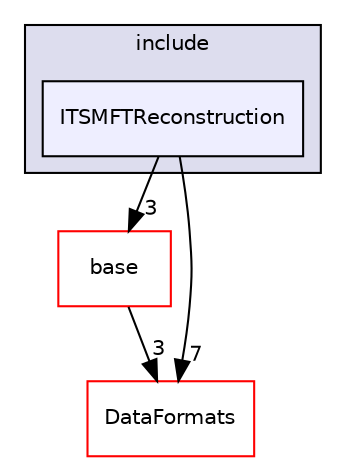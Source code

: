 digraph "/home/travis/build/AliceO2Group/AliceO2/Detectors/ITSMFT/common/reconstruction/include/ITSMFTReconstruction" {
  bgcolor=transparent;
  compound=true
  node [ fontsize="10", fontname="Helvetica"];
  edge [ labelfontsize="10", labelfontname="Helvetica"];
  subgraph clusterdir_5ae603abd45d2d750401429407a7bf9c {
    graph [ bgcolor="#ddddee", pencolor="black", label="include" fontname="Helvetica", fontsize="10", URL="dir_5ae603abd45d2d750401429407a7bf9c.html"]
  dir_c43c53e0c74ce2818e14880b8009424b [shape=box, label="ITSMFTReconstruction", style="filled", fillcolor="#eeeeff", pencolor="black", URL="dir_c43c53e0c74ce2818e14880b8009424b.html"];
  }
  dir_7c9998090bca7c4aa89c05dd66fe73f5 [shape=box label="base" color="red" URL="dir_7c9998090bca7c4aa89c05dd66fe73f5.html"];
  dir_2171f7ec022c5423887b07c69b2f5b48 [shape=box label="DataFormats" color="red" URL="dir_2171f7ec022c5423887b07c69b2f5b48.html"];
  dir_c43c53e0c74ce2818e14880b8009424b->dir_7c9998090bca7c4aa89c05dd66fe73f5 [headlabel="3", labeldistance=1.5 headhref="dir_000204_000165.html"];
  dir_c43c53e0c74ce2818e14880b8009424b->dir_2171f7ec022c5423887b07c69b2f5b48 [headlabel="7", labeldistance=1.5 headhref="dir_000204_000043.html"];
  dir_7c9998090bca7c4aa89c05dd66fe73f5->dir_2171f7ec022c5423887b07c69b2f5b48 [headlabel="3", labeldistance=1.5 headhref="dir_000165_000043.html"];
}
